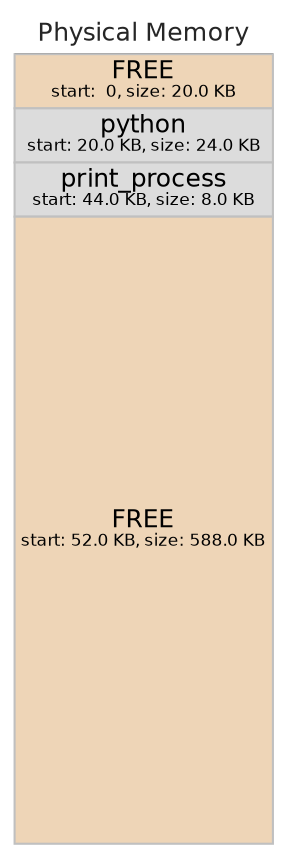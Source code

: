 digraph "memsim/graphs/segvar2.json" {
	graph [fontname=x rankdir=RL ranksep=1.0]
	node [fontname=Helvetica fontsize=10 height=0.2 margin="0.04 0.04" shape=none width=0.4]
	edge [arrowsize=0.4]
	subgraph left {
		physmem [label=<<table border="0.1" cellborder="1" cellspacing="0"><TR><TD sides="b"><font face="helvetica" color="grey15" point-size="12">Physical Memory</font></TD></TR><tr><td align="text" color="grey" bgcolor="bisque2" height="10.24" width="60" port="FREE"><font point-size="12">FREE</font><br></br><font point-size="8">start:  0, size: 20.0 KB</font></td></tr><tr><td align="text" color="grey" bgcolor="gainsboro" height="12.288" width="60" port="python"><font point-size="12">python</font><br></br><font point-size="8">start: 20.0 KB, size: 24.0 KB</font></td></tr><tr><td align="text" color="grey" bgcolor="gainsboro" height="4.096" width="60" port="print_process"><font point-size="12">print_process</font><br></br><font point-size="8">start: 44.0 KB, size: 8.0 KB</font></td></tr><tr><td align="text" color="grey" bgcolor="bisque2" height="301.056" width="60" port="FREE"><font point-size="12">FREE</font><br></br><font point-size="8">start: 52.0 KB, size: 588.0 KB</font></td></tr></table>>]
		rank=sink
	}
}

